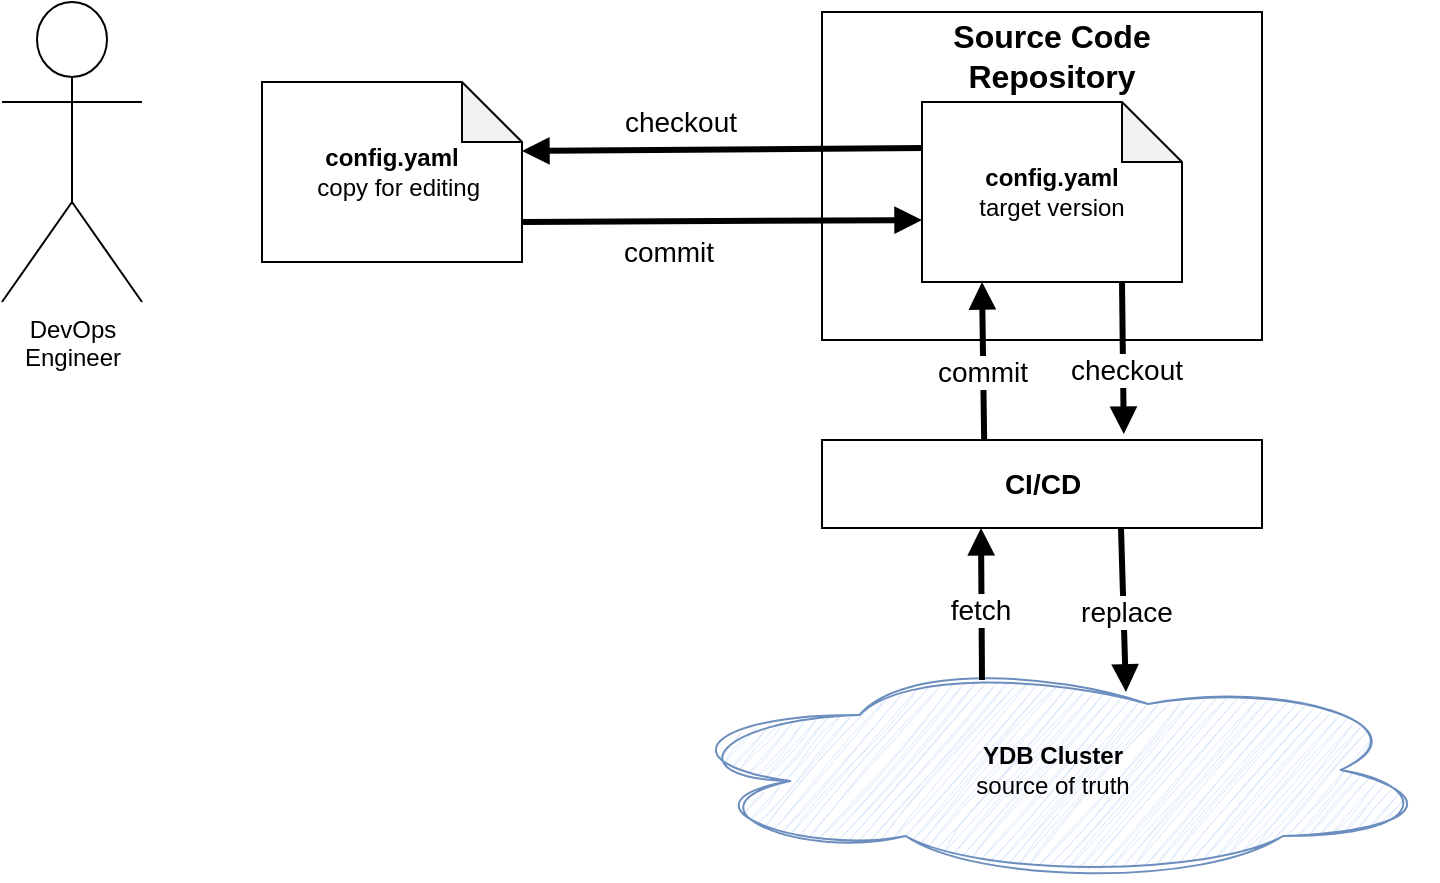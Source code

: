 <mxfile version="27.0.9">
  <diagram name="Config V2 Overview" id="lWMOCSeivi1WlLokOeo3">
    <mxGraphModel dx="1191" dy="1160" grid="1" gridSize="10" guides="1" tooltips="1" connect="1" arrows="1" fold="1" page="1" pageScale="1" pageWidth="850" pageHeight="1100" math="0" shadow="0">
      <root>
        <mxCell id="0" />
        <mxCell id="1" parent="0" />
        <mxCell id="TQIL6B2LIMa1BMv2OIPw-67" value="" style="shape=database;html=1;" parent="1" vertex="1">
          <mxGeometry x="460" y="576" width="220" height="164" as="geometry" />
        </mxCell>
        <mxCell id="TQIL6B2LIMa1BMv2OIPw-45" value="DevOps&lt;div&gt;Engineer&lt;/div&gt;" style="shape=umlActor;verticalLabelPosition=bottom;verticalAlign=top;html=1;outlineConnect=0;" parent="1" vertex="1">
          <mxGeometry x="50" y="571" width="70" height="150" as="geometry" />
        </mxCell>
        <mxCell id="TQIL6B2LIMa1BMv2OIPw-47" value="&lt;b&gt;config.yaml&lt;/b&gt;&lt;div&gt;&amp;nbsp;&lt;span style=&quot;background-color: transparent; color: light-dark(rgb(0, 0, 0), rgb(255, 255, 255));&quot;&gt;&amp;nbsp;copy for editing&lt;/span&gt;&lt;/div&gt;" style="shape=note;whiteSpace=wrap;html=1;backgroundOutline=1;darkOpacity=0.05;" parent="1" vertex="1">
          <mxGeometry x="180" y="611" width="130" height="90" as="geometry" />
        </mxCell>
        <mxCell id="TQIL6B2LIMa1BMv2OIPw-50" value="" style="endArrow=block;html=1;rounded=0;exitX=0;exitY=0;exitDx=130;exitDy=30;exitPerimeter=0;strokeWidth=3;endFill=1;spacingTop=20;entryX=0;entryY=0.656;entryDx=0;entryDy=0;entryPerimeter=0;" parent="1" target="TQIL6B2LIMa1BMv2OIPw-68" edge="1">
          <mxGeometry width="50" height="50" relative="1" as="geometry">
            <mxPoint x="310" y="681" as="sourcePoint" />
            <mxPoint x="460" y="680" as="targetPoint" />
          </mxGeometry>
        </mxCell>
        <mxCell id="TQIL6B2LIMa1BMv2OIPw-51" value="&lt;font style=&quot;font-size: 14px;&quot;&gt;commit&lt;/font&gt;" style="edgeLabel;html=1;align=center;verticalAlign=middle;resizable=0;points=[];spacing=2;spacingTop=30;" parent="TQIL6B2LIMa1BMv2OIPw-50" vertex="1" connectable="0">
          <mxGeometry x="-0.227" relative="1" as="geometry">
            <mxPoint x="-5" as="offset" />
          </mxGeometry>
        </mxCell>
        <mxCell id="TQIL6B2LIMa1BMv2OIPw-52" value="" style="endArrow=none;html=1;rounded=0;exitX=0;exitY=0;exitDx=130;exitDy=30;exitPerimeter=0;strokeWidth=3;endFill=1;entryX=0.008;entryY=0.256;entryDx=0;entryDy=0;entryPerimeter=0;startArrow=block;startFill=1;" parent="1" target="TQIL6B2LIMa1BMv2OIPw-68" edge="1">
          <mxGeometry width="50" height="50" relative="1" as="geometry">
            <mxPoint x="310" y="645.5" as="sourcePoint" />
            <mxPoint x="461.95" y="645" as="targetPoint" />
          </mxGeometry>
        </mxCell>
        <mxCell id="TQIL6B2LIMa1BMv2OIPw-53" value="&lt;span style=&quot;font-size: 14px;&quot;&gt;checkout&lt;/span&gt;" style="edgeLabel;html=1;align=center;verticalAlign=middle;resizable=0;points=[];spacing=0;spacingTop=0;spacingBottom=30;" parent="TQIL6B2LIMa1BMv2OIPw-52" vertex="1" connectable="0">
          <mxGeometry x="-0.227" relative="1" as="geometry">
            <mxPoint x="1" y="1" as="offset" />
          </mxGeometry>
        </mxCell>
        <mxCell id="TQIL6B2LIMa1BMv2OIPw-66" value="&lt;b&gt;YDB Cluster&lt;/b&gt;&lt;br&gt;&lt;div&gt;source of truth&lt;/div&gt;" style="ellipse;shape=cloud;whiteSpace=wrap;html=1;shadow=0;sketch=1;curveFitting=1;jiggle=2;fillColor=#dae8fc;strokeColor=#6c8ebf;" parent="1" vertex="1">
          <mxGeometry x="382.5" y="900" width="385" height="110" as="geometry" />
        </mxCell>
        <mxCell id="TQIL6B2LIMa1BMv2OIPw-68" value="&lt;b&gt;config.yaml&lt;/b&gt;&lt;div&gt;target version&lt;/div&gt;" style="shape=note;whiteSpace=wrap;html=1;backgroundOutline=1;darkOpacity=0.05;" parent="1" vertex="1">
          <mxGeometry x="510" y="621" width="130" height="90" as="geometry" />
        </mxCell>
        <mxCell id="TQIL6B2LIMa1BMv2OIPw-69" value="&lt;b&gt;&lt;font style=&quot;font-size: 16px;&quot;&gt;Source Code Repository&lt;/font&gt;&lt;/b&gt;" style="text;html=1;align=center;verticalAlign=middle;whiteSpace=wrap;rounded=0;" parent="1" vertex="1">
          <mxGeometry x="520" y="583" width="110" height="30" as="geometry" />
        </mxCell>
        <mxCell id="TQIL6B2LIMa1BMv2OIPw-70" value="&lt;font style=&quot;font-size: 14px;&quot;&gt;&lt;b&gt;CI/CD&lt;/b&gt;&lt;/font&gt;" style="shape=database;html=1;" parent="1" vertex="1">
          <mxGeometry x="460" y="790" width="220" height="44" as="geometry" />
        </mxCell>
        <mxCell id="TQIL6B2LIMa1BMv2OIPw-71" value="" style="endArrow=none;html=1;rounded=0;exitX=0.645;exitY=-0.068;exitDx=0;exitDy=0;exitPerimeter=0;strokeWidth=3;endFill=1;entryX=0.008;entryY=0.256;entryDx=0;entryDy=0;entryPerimeter=0;startArrow=block;startFill=1;spacingLeft=30;" parent="1" edge="1">
          <mxGeometry width="50" height="50" relative="1" as="geometry">
            <mxPoint x="610.9" y="787.008" as="sourcePoint" />
            <mxPoint x="610" y="711" as="targetPoint" />
          </mxGeometry>
        </mxCell>
        <mxCell id="TQIL6B2LIMa1BMv2OIPw-72" value="&lt;span style=&quot;font-size: 14px;&quot;&gt;checkout&lt;/span&gt;" style="edgeLabel;html=1;align=center;verticalAlign=middle;resizable=0;points=[];spacing=0;spacingTop=0;spacingBottom=30;" parent="TQIL6B2LIMa1BMv2OIPw-71" vertex="1" connectable="0">
          <mxGeometry x="-0.227" relative="1" as="geometry">
            <mxPoint x="1" y="12" as="offset" />
          </mxGeometry>
        </mxCell>
        <mxCell id="TQIL6B2LIMa1BMv2OIPw-73" value="" style="endArrow=block;html=1;rounded=0;strokeWidth=3;endFill=1;spacingTop=20;entryX=0;entryY=0.656;entryDx=0;entryDy=0;entryPerimeter=0;exitX=0.414;exitY=0;exitDx=0;exitDy=0;exitPerimeter=0;" parent="1" edge="1">
          <mxGeometry width="50" height="50" relative="1" as="geometry">
            <mxPoint x="541.08" y="790" as="sourcePoint" />
            <mxPoint x="540" y="711" as="targetPoint" />
          </mxGeometry>
        </mxCell>
        <mxCell id="TQIL6B2LIMa1BMv2OIPw-74" value="&lt;font style=&quot;font-size: 14px;&quot;&gt;commit&lt;/font&gt;" style="edgeLabel;html=1;align=center;verticalAlign=middle;resizable=0;points=[];spacing=2;spacingTop=30;" parent="TQIL6B2LIMa1BMv2OIPw-73" vertex="1" connectable="0">
          <mxGeometry x="-0.227" relative="1" as="geometry">
            <mxPoint x="-1" y="-19" as="offset" />
          </mxGeometry>
        </mxCell>
        <mxCell id="TQIL6B2LIMa1BMv2OIPw-77" value="" style="endArrow=none;html=1;rounded=0;strokeWidth=3;endFill=1;entryX=0.008;entryY=0.256;entryDx=0;entryDy=0;entryPerimeter=0;startArrow=block;startFill=1;spacingLeft=30;exitX=0.596;exitY=0.145;exitDx=0;exitDy=0;exitPerimeter=0;" parent="1" source="TQIL6B2LIMa1BMv2OIPw-66" edge="1">
          <mxGeometry width="50" height="50" relative="1" as="geometry">
            <mxPoint x="610" y="910" as="sourcePoint" />
            <mxPoint x="609.5" y="834" as="targetPoint" />
          </mxGeometry>
        </mxCell>
        <mxCell id="TQIL6B2LIMa1BMv2OIPw-78" value="&lt;span style=&quot;font-size: 14px;&quot;&gt;replace&lt;/span&gt;" style="edgeLabel;html=1;align=center;verticalAlign=middle;resizable=0;points=[];spacing=0;spacingTop=0;spacingBottom=30;" parent="TQIL6B2LIMa1BMv2OIPw-77" vertex="1" connectable="0">
          <mxGeometry x="-0.227" relative="1" as="geometry">
            <mxPoint x="1" y="6" as="offset" />
          </mxGeometry>
        </mxCell>
        <mxCell id="TQIL6B2LIMa1BMv2OIPw-79" value="" style="endArrow=block;html=1;rounded=0;strokeWidth=3;endFill=1;spacingTop=20;entryX=0;entryY=0.656;entryDx=0;entryDy=0;entryPerimeter=0;" parent="1" edge="1">
          <mxGeometry width="50" height="50" relative="1" as="geometry">
            <mxPoint x="540" y="910" as="sourcePoint" />
            <mxPoint x="539.5" y="834" as="targetPoint" />
          </mxGeometry>
        </mxCell>
        <mxCell id="TQIL6B2LIMa1BMv2OIPw-80" value="&lt;font style=&quot;font-size: 14px;&quot;&gt;fetch&lt;/font&gt;" style="edgeLabel;html=1;align=center;verticalAlign=middle;resizable=0;points=[];spacing=2;spacingTop=30;" parent="TQIL6B2LIMa1BMv2OIPw-79" vertex="1" connectable="0">
          <mxGeometry x="-0.227" relative="1" as="geometry">
            <mxPoint x="-1" y="-21" as="offset" />
          </mxGeometry>
        </mxCell>
      </root>
    </mxGraphModel>
  </diagram>
</mxfile>
